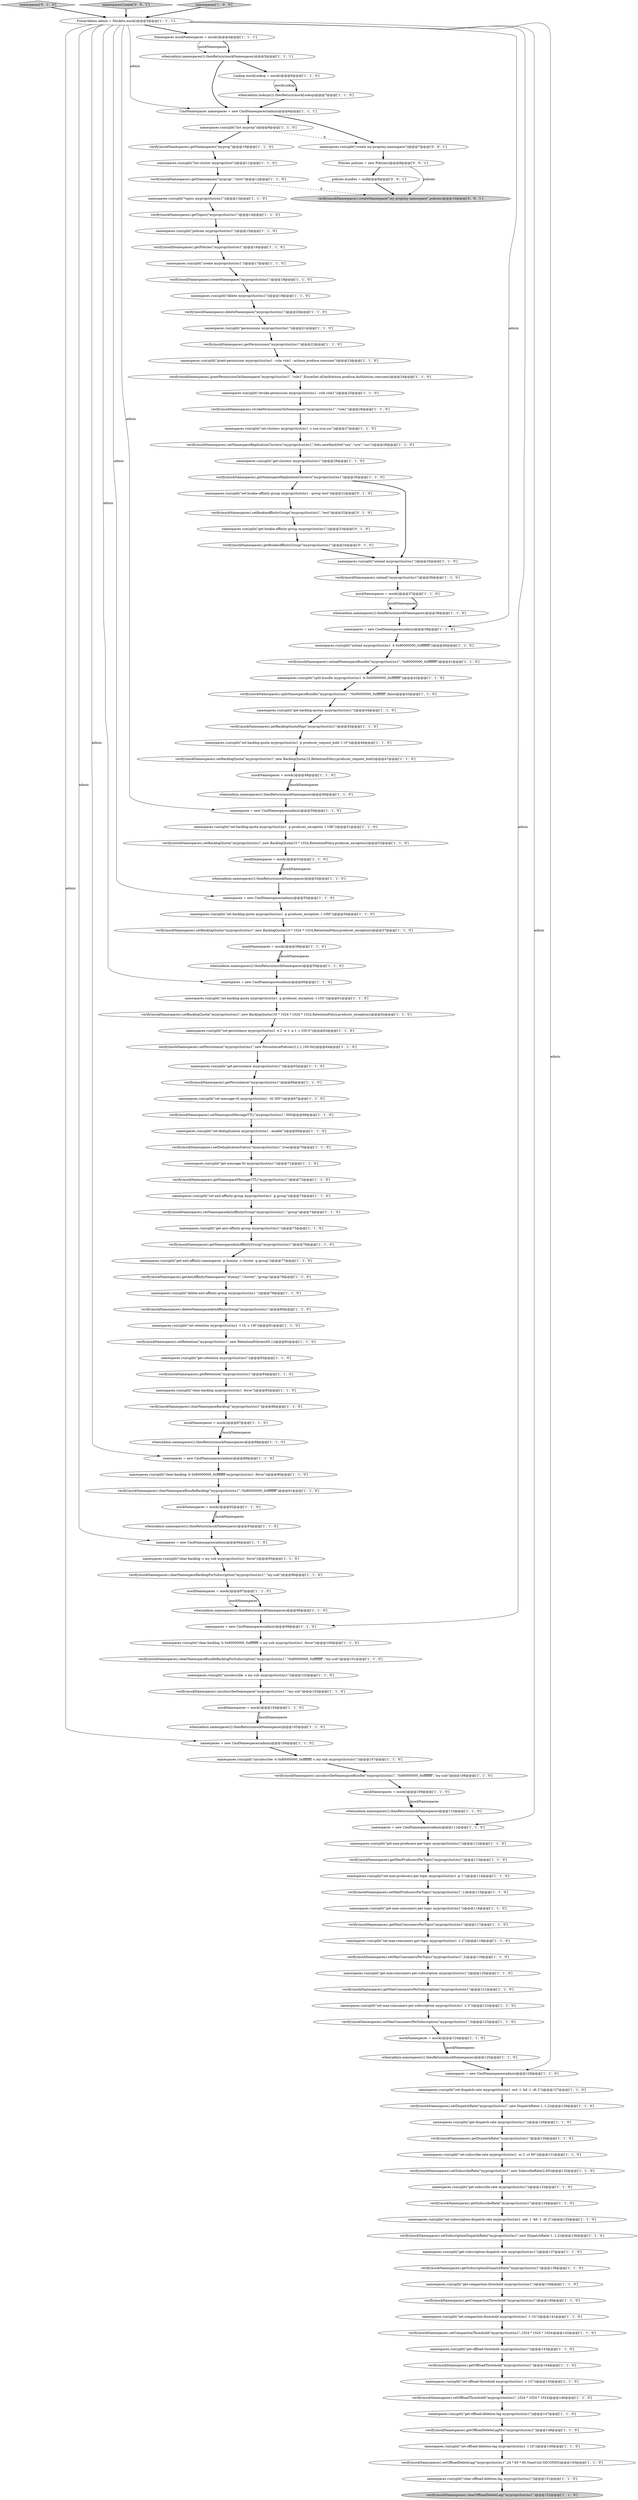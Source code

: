 digraph {
130 [style = filled, label = "namespaces.run(split(\"set-backlog-quota myprop/clust/ns1 -p producer_request_hold -l 10\"))@@@46@@@['1', '1', '0']", fillcolor = white, shape = ellipse image = "AAA0AAABBB1BBB"];
61 [style = filled, label = "namespaces.run(split(\"permissions myprop/clust/ns1\"))@@@21@@@['1', '1', '0']", fillcolor = white, shape = ellipse image = "AAA0AAABBB1BBB"];
11 [style = filled, label = "verify(mockNamespaces).setBacklogQuota(\"myprop/clust/ns1\",new BacklogQuota(10l * 1024 * 1024 * 1024,RetentionPolicy.producer_exception))@@@62@@@['1', '1', '0']", fillcolor = white, shape = ellipse image = "AAA0AAABBB1BBB"];
18 [style = filled, label = "namespaces.run(split(\"set-backlog-quota myprop/clust/ns1 -p producer_exception -l 10K\"))@@@51@@@['1', '1', '0']", fillcolor = white, shape = ellipse image = "AAA0AAABBB1BBB"];
121 [style = filled, label = "namespaces.run(split(\"unsubscribe -b 0x80000000_0xffffffff -s my-sub myprop/clust/ns1\"))@@@107@@@['1', '1', '0']", fillcolor = white, shape = ellipse image = "AAA0AAABBB1BBB"];
143 [style = filled, label = "verify(mockNamespaces).setDispatchRate(\"myprop/clust/ns1\",new DispatchRate(-1,-1,2))@@@128@@@['1', '1', '0']", fillcolor = white, shape = ellipse image = "AAA0AAABBB1BBB"];
134 [style = filled, label = "namespaces.run(split(\"unsubscribe -s my-sub myprop/clust/ns1\"))@@@102@@@['1', '1', '0']", fillcolor = white, shape = ellipse image = "AAA0AAABBB1BBB"];
63 [style = filled, label = "verify(mockNamespaces).setOffloadThreshold(\"myprop/clust/ns1\",1024 * 1024 * 1024)@@@146@@@['1', '1', '0']", fillcolor = white, shape = ellipse image = "AAA0AAABBB1BBB"];
38 [style = filled, label = "namespaces.run(split(\"get-max-consumers-per-topic myprop/clust/ns1\"))@@@116@@@['1', '1', '0']", fillcolor = white, shape = ellipse image = "AAA0AAABBB1BBB"];
70 [style = filled, label = "namespaces.run(split(\"get-subscription-dispatch-rate myprop/clust/ns1\"))@@@137@@@['1', '1', '0']", fillcolor = white, shape = ellipse image = "AAA0AAABBB1BBB"];
7 [style = filled, label = "namespaces.run(split(\"delete-anti-affinity-group myprop/clust/ns1 \"))@@@79@@@['1', '1', '0']", fillcolor = white, shape = ellipse image = "AAA0AAABBB1BBB"];
49 [style = filled, label = "when(admin.namespaces()).thenReturn(mockNamespaces)@@@98@@@['1', '1', '0']", fillcolor = white, shape = ellipse image = "AAA0AAABBB1BBB"];
125 [style = filled, label = "mockNamespaces = mock()@@@97@@@['1', '1', '0']", fillcolor = white, shape = ellipse image = "AAA0AAABBB1BBB"];
56 [style = filled, label = "namespaces.run(split(\"clear-backlog myprop/clust/ns1 -force\"))@@@85@@@['1', '1', '0']", fillcolor = white, shape = ellipse image = "AAA0AAABBB1BBB"];
111 [style = filled, label = "namespaces.run(split(\"get-backlog-quotas myprop/clust/ns1\"))@@@44@@@['1', '1', '0']", fillcolor = white, shape = ellipse image = "AAA0AAABBB1BBB"];
39 [style = filled, label = "namespaces = new CmdNamespaces(admin)@@@126@@@['1', '1', '0']", fillcolor = white, shape = ellipse image = "AAA0AAABBB1BBB"];
57 [style = filled, label = "verify(mockNamespaces).setNamespaceReplicationClusters(\"myprop/clust/ns1\",Sets.newHashSet(\"use\",\"usw\",\"usc\"))@@@28@@@['1', '1', '0']", fillcolor = white, shape = ellipse image = "AAA0AAABBB1BBB"];
141 [style = filled, label = "verify(mockNamespaces).unsubscribeNamespace(\"myprop/clust/ns1\",\"my-sub\")@@@103@@@['1', '1', '0']", fillcolor = white, shape = ellipse image = "AAA0AAABBB1BBB"];
154 [style = filled, label = "Policies policies = new Policies()@@@8@@@['0', '0', '1']", fillcolor = white, shape = ellipse image = "AAA0AAABBB3BBB"];
96 [style = filled, label = "namespaces.run(split(\"get-anti-affinity-group myprop/clust/ns1\"))@@@75@@@['1', '1', '0']", fillcolor = white, shape = ellipse image = "AAA0AAABBB1BBB"];
40 [style = filled, label = "verify(mockNamespaces).getMaxProducersPerTopic(\"myprop/clust/ns1\")@@@113@@@['1', '1', '0']", fillcolor = white, shape = ellipse image = "AAA0AAABBB1BBB"];
32 [style = filled, label = "namespaces = new CmdNamespaces(admin)@@@60@@@['1', '1', '0']", fillcolor = white, shape = ellipse image = "AAA0AAABBB1BBB"];
145 [style = filled, label = "namespaces = new CmdNamespaces(admin)@@@39@@@['1', '1', '0']", fillcolor = white, shape = ellipse image = "AAA0AAABBB1BBB"];
153 [style = filled, label = "namespaces.run(split(\"create my-prop/my-namespace\"))@@@7@@@['0', '0', '1']", fillcolor = white, shape = ellipse image = "AAA0AAABBB3BBB"];
45 [style = filled, label = "when(admin.namespaces()).thenReturn(mockNamespaces)@@@38@@@['1', '1', '0']", fillcolor = white, shape = ellipse image = "AAA0AAABBB1BBB"];
95 [style = filled, label = "namespaces.run(split(\"set-max-consumers-per-subscription myprop/clust/ns1 -c 3\"))@@@122@@@['1', '1', '0']", fillcolor = white, shape = ellipse image = "AAA0AAABBB1BBB"];
52 [style = filled, label = "verify(mockNamespaces).setDeduplicationStatus(\"myprop/clust/ns1\",true)@@@70@@@['1', '1', '0']", fillcolor = white, shape = ellipse image = "AAA0AAABBB1BBB"];
23 [style = filled, label = "mockNamespaces = mock()@@@37@@@['1', '1', '0']", fillcolor = white, shape = ellipse image = "AAA0AAABBB1BBB"];
123 [style = filled, label = "namespaces.run(split(\"create myprop/clust/ns1\"))@@@17@@@['1', '1', '0']", fillcolor = white, shape = ellipse image = "AAA0AAABBB1BBB"];
68 [style = filled, label = "verify(mockNamespaces).setNamespaceMessageTTL(\"myprop/clust/ns1\",300)@@@68@@@['1', '1', '0']", fillcolor = white, shape = ellipse image = "AAA0AAABBB1BBB"];
117 [style = filled, label = "verify(mockNamespaces).getTopics(\"myprop/clust/ns1\")@@@14@@@['1', '1', '0']", fillcolor = white, shape = ellipse image = "AAA0AAABBB1BBB"];
136 [style = filled, label = "namespaces = new CmdNamespaces(admin)@@@106@@@['1', '1', '0']", fillcolor = white, shape = ellipse image = "AAA0AAABBB1BBB"];
51 [style = filled, label = "verify(mockNamespaces).setMaxConsumersPerSubscription(\"myprop/clust/ns1\",3)@@@123@@@['1', '1', '0']", fillcolor = white, shape = ellipse image = "AAA0AAABBB1BBB"];
21 [style = filled, label = "verify(mockNamespaces).getMaxConsumersPerSubscription(\"myprop/clust/ns1\")@@@121@@@['1', '1', '0']", fillcolor = white, shape = ellipse image = "AAA0AAABBB1BBB"];
128 [style = filled, label = "verify(mockNamespaces).setMaxProducersPerTopic(\"myprop/clust/ns1\",1)@@@115@@@['1', '1', '0']", fillcolor = white, shape = ellipse image = "AAA0AAABBB1BBB"];
9 [style = filled, label = "verify(mockNamespaces).getOffloadThreshold(\"myprop/clust/ns1\")@@@144@@@['1', '1', '0']", fillcolor = white, shape = ellipse image = "AAA0AAABBB1BBB"];
131 [style = filled, label = "verify(mockNamespaces).getMaxConsumersPerTopic(\"myprop/clust/ns1\")@@@117@@@['1', '1', '0']", fillcolor = white, shape = ellipse image = "AAA0AAABBB1BBB"];
104 [style = filled, label = "verify(mockNamespaces).unload(\"myprop/clust/ns1\")@@@36@@@['1', '1', '0']", fillcolor = white, shape = ellipse image = "AAA0AAABBB1BBB"];
155 [style = filled, label = "policies.bundles = null@@@9@@@['0', '0', '1']", fillcolor = white, shape = ellipse image = "AAA0AAABBB3BBB"];
113 [style = filled, label = "namespaces.run(split(\"set-subscribe-rate myprop/clust/ns1 -sr 2 -st 60\"))@@@131@@@['1', '1', '0']", fillcolor = white, shape = ellipse image = "AAA0AAABBB1BBB"];
151 [style = filled, label = "namespaces['0', '1', '0']", fillcolor = lightgray, shape = diamond image = "AAA0AAABBB2BBB"];
72 [style = filled, label = "namespaces.run(split(\"get-clusters myprop/clust/ns1\"))@@@29@@@['1', '1', '0']", fillcolor = white, shape = ellipse image = "AAA0AAABBB1BBB"];
33 [style = filled, label = "verify(mockNamespaces).setNamespaceAntiAffinityGroup(\"myprop/clust/ns1\",\"group\")@@@74@@@['1', '1', '0']", fillcolor = white, shape = ellipse image = "AAA0AAABBB1BBB"];
91 [style = filled, label = "mockNamespaces = mock()@@@87@@@['1', '1', '0']", fillcolor = white, shape = ellipse image = "AAA0AAABBB1BBB"];
112 [style = filled, label = "namespaces.run(split(\"clear-backlog -b 0x80000000_0xffffffff myprop/clust/ns1 -force\"))@@@90@@@['1', '1', '0']", fillcolor = white, shape = ellipse image = "AAA0AAABBB1BBB"];
138 [style = filled, label = "namespaces.run(split(\"split-bundle myprop/clust/ns1 -b 0x00000000_0xffffffff\"))@@@42@@@['1', '1', '0']", fillcolor = white, shape = ellipse image = "AAA0AAABBB1BBB"];
140 [style = filled, label = "verify(mockNamespaces).setBacklogQuota(\"myprop/clust/ns1\",new BacklogQuota(10 * 1024 * 1024,RetentionPolicy.producer_exception))@@@57@@@['1', '1', '0']", fillcolor = white, shape = ellipse image = "AAA0AAABBB1BBB"];
101 [style = filled, label = "namespaces.run(split(\"set-subscription-dispatch-rate myprop/clust/ns1 -md -1 -bd -1 -dt 2\"))@@@135@@@['1', '1', '0']", fillcolor = white, shape = ellipse image = "AAA0AAABBB1BBB"];
43 [style = filled, label = "namespaces.run(split(\"clear-offload-deletion-lag myprop/clust/ns1\"))@@@151@@@['1', '1', '0']", fillcolor = white, shape = ellipse image = "AAA0AAABBB1BBB"];
137 [style = filled, label = "verify(mockNamespaces).getPersistence(\"myprop/clust/ns1\")@@@66@@@['1', '1', '0']", fillcolor = white, shape = ellipse image = "AAA0AAABBB1BBB"];
10 [style = filled, label = "namespaces.run(split(\"get-offload-threshold myprop/clust/ns1\"))@@@143@@@['1', '1', '0']", fillcolor = white, shape = ellipse image = "AAA0AAABBB1BBB"];
81 [style = filled, label = "namespaces.run(split(\"set-anti-affinity-group myprop/clust/ns1 -g group\"))@@@73@@@['1', '1', '0']", fillcolor = white, shape = ellipse image = "AAA0AAABBB1BBB"];
156 [style = filled, label = "verify(mockNamespaces).createNamespace(\"my-prop/my-namespace\",policies)@@@10@@@['0', '0', '1']", fillcolor = lightgray, shape = ellipse image = "AAA0AAABBB3BBB"];
139 [style = filled, label = "namespaces.run(split(\"get-message-ttl myprop/clust/ns1\"))@@@71@@@['1', '1', '0']", fillcolor = white, shape = ellipse image = "AAA0AAABBB1BBB"];
26 [style = filled, label = "namespaces.run(split(\"set-persistence myprop/clust/ns1 -e 2 -w 1 -a 1 -r 100.0\"))@@@63@@@['1', '1', '0']", fillcolor = white, shape = ellipse image = "AAA0AAABBB1BBB"];
142 [style = filled, label = "when(admin.namespaces()).thenReturn(mockNamespaces)@@@125@@@['1', '1', '0']", fillcolor = white, shape = ellipse image = "AAA0AAABBB1BBB"];
126 [style = filled, label = "verify(mockNamespaces).grantPermissionOnNamespace(\"myprop/clust/ns1\",\"role1\",EnumSet.of(AuthAction.produce,AuthAction.consume))@@@24@@@['1', '1', '0']", fillcolor = white, shape = ellipse image = "AAA0AAABBB1BBB"];
1 [style = filled, label = "when(admin.namespaces()).thenReturn(mockNamespaces)@@@110@@@['1', '1', '0']", fillcolor = white, shape = ellipse image = "AAA0AAABBB1BBB"];
79 [style = filled, label = "verify(mockNamespaces).getNamespaceMessageTTL(\"myprop/clust/ns1\")@@@72@@@['1', '1', '0']", fillcolor = white, shape = ellipse image = "AAA0AAABBB1BBB"];
4 [style = filled, label = "verify(mockNamespaces).setMaxConsumersPerTopic(\"myprop/clust/ns1\",2)@@@119@@@['1', '1', '0']", fillcolor = white, shape = ellipse image = "AAA0AAABBB1BBB"];
66 [style = filled, label = "namespaces.run(split(\"unload myprop/clust/ns1\"))@@@35@@@['1', '1', '0']", fillcolor = white, shape = ellipse image = "AAA0AAABBB1BBB"];
152 [style = filled, label = "namespacesCreate['0', '0', '1']", fillcolor = lightgray, shape = diamond image = "AAA0AAABBB3BBB"];
12 [style = filled, label = "mockNamespaces = mock()@@@48@@@['1', '1', '0']", fillcolor = white, shape = ellipse image = "AAA0AAABBB1BBB"];
5 [style = filled, label = "verify(mockNamespaces).getDispatchRate(\"myprop/clust/ns1\")@@@130@@@['1', '1', '0']", fillcolor = white, shape = ellipse image = "AAA0AAABBB1BBB"];
14 [style = filled, label = "PulsarAdmin admin = Mockito.mock()@@@3@@@['1', '1', '1']", fillcolor = white, shape = ellipse image = "AAA0AAABBB1BBB"];
65 [style = filled, label = "namespaces.run(split(\"set-clusters myprop/clust/ns1 -c use,usw,usc\"))@@@27@@@['1', '1', '0']", fillcolor = white, shape = ellipse image = "AAA0AAABBB1BBB"];
22 [style = filled, label = "namespaces.run(split(\"get-compaction-threshold myprop/clust/ns1\"))@@@139@@@['1', '1', '0']", fillcolor = white, shape = ellipse image = "AAA0AAABBB1BBB"];
50 [style = filled, label = "verify(mockNamespaces).unsubscribeNamespaceBundle(\"myprop/clust/ns1\",\"0x80000000_0xffffffff\",\"my-sub\")@@@108@@@['1', '1', '0']", fillcolor = white, shape = ellipse image = "AAA0AAABBB1BBB"];
74 [style = filled, label = "mockNamespaces = mock()@@@53@@@['1', '1', '0']", fillcolor = white, shape = ellipse image = "AAA0AAABBB1BBB"];
106 [style = filled, label = "verify(mockNamespaces).getOffloadDeleteLagMs(\"myprop/clust/ns1\")@@@148@@@['1', '1', '0']", fillcolor = white, shape = ellipse image = "AAA0AAABBB1BBB"];
48 [style = filled, label = "namespaces = new CmdNamespaces(admin)@@@89@@@['1', '1', '0']", fillcolor = white, shape = ellipse image = "AAA0AAABBB1BBB"];
80 [style = filled, label = "verify(mockNamespaces).setOffloadDeleteLag(\"myprop/clust/ns1\",24 * 60 * 60,TimeUnit.SECONDS)@@@150@@@['1', '1', '0']", fillcolor = white, shape = ellipse image = "AAA0AAABBB1BBB"];
119 [style = filled, label = "namespaces.run(split(\"set-compaction-threshold myprop/clust/ns1 -t 1G\"))@@@141@@@['1', '1', '0']", fillcolor = white, shape = ellipse image = "AAA0AAABBB1BBB"];
54 [style = filled, label = "namespaces.run(split(\"get-persistence myprop/clust/ns1\"))@@@65@@@['1', '1', '0']", fillcolor = white, shape = ellipse image = "AAA0AAABBB1BBB"];
29 [style = filled, label = "verify(mockNamespaces).getPermissions(\"myprop/clust/ns1\")@@@22@@@['1', '1', '0']", fillcolor = white, shape = ellipse image = "AAA0AAABBB1BBB"];
58 [style = filled, label = "verify(mockNamespaces).getCompactionThreshold(\"myprop/clust/ns1\")@@@140@@@['1', '1', '0']", fillcolor = white, shape = ellipse image = "AAA0AAABBB1BBB"];
71 [style = filled, label = "verify(mockNamespaces).getPolicies(\"myprop/clust/ns1\")@@@16@@@['1', '1', '0']", fillcolor = white, shape = ellipse image = "AAA0AAABBB1BBB"];
37 [style = filled, label = "verify(mockNamespaces).setRetention(\"myprop/clust/ns1\",new RetentionPolicies(60,1))@@@82@@@['1', '1', '0']", fillcolor = white, shape = ellipse image = "AAA0AAABBB1BBB"];
93 [style = filled, label = "verify(mockNamespaces).getSubscriptionDispatchRate(\"myprop/clust/ns1\")@@@138@@@['1', '1', '0']", fillcolor = white, shape = ellipse image = "AAA0AAABBB1BBB"];
148 [style = filled, label = "verify(mockNamespaces).setBookieAffinityGroup(\"myprop/clust/ns1\",\"test\")@@@32@@@['0', '1', '0']", fillcolor = white, shape = ellipse image = "AAA1AAABBB2BBB"];
118 [style = filled, label = "namespaces = new CmdNamespaces(admin)@@@111@@@['1', '1', '0']", fillcolor = white, shape = ellipse image = "AAA0AAABBB1BBB"];
41 [style = filled, label = "when(admin.lookups()).thenReturn(mockLookup)@@@7@@@['1', '1', '0']", fillcolor = white, shape = ellipse image = "AAA0AAABBB1BBB"];
150 [style = filled, label = "namespaces.run(split(\"set-bookie-affinity-group myprop/clust/ns1 --group test\"))@@@31@@@['0', '1', '0']", fillcolor = white, shape = ellipse image = "AAA1AAABBB2BBB"];
31 [style = filled, label = "namespaces = new CmdNamespaces(admin)@@@99@@@['1', '1', '0']", fillcolor = white, shape = ellipse image = "AAA0AAABBB1BBB"];
120 [style = filled, label = "namespaces.run(split(\"set-retention myprop/clust/ns1 -t 1h -s 1M\"))@@@81@@@['1', '1', '0']", fillcolor = white, shape = ellipse image = "AAA0AAABBB1BBB"];
3 [style = filled, label = "verify(mockNamespaces).getNamespaces(\"myprop\")@@@10@@@['1', '1', '0']", fillcolor = white, shape = ellipse image = "AAA0AAABBB1BBB"];
83 [style = filled, label = "namespaces.run(split(\"get-dispatch-rate myprop/clust/ns1\"))@@@129@@@['1', '1', '0']", fillcolor = white, shape = ellipse image = "AAA0AAABBB1BBB"];
127 [style = filled, label = "namespaces.run(split(\"set-deduplication myprop/clust/ns1 --enable\"))@@@69@@@['1', '1', '0']", fillcolor = white, shape = ellipse image = "AAA0AAABBB1BBB"];
25 [style = filled, label = "namespaces.run(split(\"set-backlog-quota myprop/clust/ns1 -p producer_exception -l 10G\"))@@@61@@@['1', '1', '0']", fillcolor = white, shape = ellipse image = "AAA0AAABBB1BBB"];
94 [style = filled, label = "verify(mockNamespaces).setBacklogQuota(\"myprop/clust/ns1\",new BacklogQuota(10,RetentionPolicy.producer_request_hold))@@@47@@@['1', '1', '0']", fillcolor = white, shape = ellipse image = "AAA0AAABBB1BBB"];
19 [style = filled, label = "namespaces.run(split(\"set-max-producers-per-topic myprop/clust/ns1 -p 1\"))@@@114@@@['1', '1', '0']", fillcolor = white, shape = ellipse image = "AAA0AAABBB1BBB"];
105 [style = filled, label = "verify(mockNamespaces).deleteNamespaceAntiAffinityGroup(\"myprop/clust/ns1\")@@@80@@@['1', '1', '0']", fillcolor = white, shape = ellipse image = "AAA0AAABBB1BBB"];
90 [style = filled, label = "namespaces.run(split(\"grant-permission myprop/clust/ns1 --role role1 --actions produce,consume\"))@@@23@@@['1', '1', '0']", fillcolor = white, shape = ellipse image = "AAA0AAABBB1BBB"];
42 [style = filled, label = "mockNamespaces = mock()@@@58@@@['1', '1', '0']", fillcolor = white, shape = ellipse image = "AAA0AAABBB1BBB"];
124 [style = filled, label = "when(admin.namespaces()).thenReturn(mockNamespaces)@@@105@@@['1', '1', '0']", fillcolor = white, shape = ellipse image = "AAA0AAABBB1BBB"];
97 [style = filled, label = "verify(mockNamespaces).clearOffloadDeleteLag(\"myprop/clust/ns1\")@@@152@@@['1', '1', '0']", fillcolor = lightgray, shape = ellipse image = "AAA0AAABBB1BBB"];
115 [style = filled, label = "verify(mockNamespaces).getRetention(\"myprop/clust/ns1\")@@@84@@@['1', '1', '0']", fillcolor = white, shape = ellipse image = "AAA0AAABBB1BBB"];
116 [style = filled, label = "verify(mockNamespaces).unloadNamespaceBundle(\"myprop/clust/ns1\",\"0x80000000_0xffffffff\")@@@41@@@['1', '1', '0']", fillcolor = white, shape = ellipse image = "AAA0AAABBB1BBB"];
27 [style = filled, label = "namespaces.run(split(\"get-offload-deletion-lag myprop/clust/ns1\"))@@@147@@@['1', '1', '0']", fillcolor = white, shape = ellipse image = "AAA0AAABBB1BBB"];
78 [style = filled, label = "when(admin.namespaces()).thenReturn(mockNamespaces)@@@59@@@['1', '1', '0']", fillcolor = white, shape = ellipse image = "AAA0AAABBB1BBB"];
114 [style = filled, label = "namespaces['1', '0', '0']", fillcolor = lightgray, shape = diamond image = "AAA0AAABBB1BBB"];
147 [style = filled, label = "namespaces.run(split(\"get-bookie-affinity-group myprop/clust/ns1\"))@@@33@@@['0', '1', '0']", fillcolor = white, shape = ellipse image = "AAA1AAABBB2BBB"];
92 [style = filled, label = "namespaces.run(split(\"clear-backlog -b 0x80000000_0xffffffff -s my-sub myprop/clust/ns1 -force\"))@@@100@@@['1', '1', '0']", fillcolor = white, shape = ellipse image = "AAA0AAABBB1BBB"];
107 [style = filled, label = "namespaces.run(split(\"set-backlog-quota myprop/clust/ns1 -p producer_exception -l 10M\"))@@@56@@@['1', '1', '0']", fillcolor = white, shape = ellipse image = "AAA0AAABBB1BBB"];
149 [style = filled, label = "verify(mockNamespaces).getBookieAffinityGroup(\"myprop/clust/ns1\")@@@34@@@['0', '1', '0']", fillcolor = white, shape = ellipse image = "AAA1AAABBB2BBB"];
103 [style = filled, label = "verify(mockNamespaces).deleteNamespace(\"myprop/clust/ns1\")@@@20@@@['1', '1', '0']", fillcolor = white, shape = ellipse image = "AAA0AAABBB1BBB"];
146 [style = filled, label = "verify(mockNamespaces).setSubscriptionDispatchRate(\"myprop/clust/ns1\",new DispatchRate(-1,-1,2))@@@136@@@['1', '1', '0']", fillcolor = white, shape = ellipse image = "AAA0AAABBB1BBB"];
122 [style = filled, label = "namespaces.run(split(\"topics myprop/clust/ns1\"))@@@13@@@['1', '1', '0']", fillcolor = white, shape = ellipse image = "AAA0AAABBB1BBB"];
24 [style = filled, label = "namespaces = new CmdNamespaces(admin)@@@55@@@['1', '1', '0']", fillcolor = white, shape = ellipse image = "AAA0AAABBB1BBB"];
110 [style = filled, label = "namespaces.run(split(\"policies myprop/clust/ns1\"))@@@15@@@['1', '1', '0']", fillcolor = white, shape = ellipse image = "AAA0AAABBB1BBB"];
8 [style = filled, label = "mockNamespaces = mock()@@@104@@@['1', '1', '0']", fillcolor = white, shape = ellipse image = "AAA0AAABBB1BBB"];
28 [style = filled, label = "verify(mockNamespaces).createNamespace(\"myprop/clust/ns1\")@@@18@@@['1', '1', '0']", fillcolor = white, shape = ellipse image = "AAA0AAABBB1BBB"];
13 [style = filled, label = "when(admin.namespaces()).thenReturn(mockNamespaces)@@@49@@@['1', '1', '0']", fillcolor = white, shape = ellipse image = "AAA0AAABBB1BBB"];
76 [style = filled, label = "namespaces.run(split(\"get-subscribe-rate myprop/clust/ns1\"))@@@133@@@['1', '1', '0']", fillcolor = white, shape = ellipse image = "AAA0AAABBB1BBB"];
144 [style = filled, label = "verify(mockNamespaces).setBacklogQuota(\"myprop/clust/ns1\",new BacklogQuota(10 * 1024,RetentionPolicy.producer_exception))@@@52@@@['1', '1', '0']", fillcolor = white, shape = ellipse image = "AAA0AAABBB1BBB"];
60 [style = filled, label = "CmdNamespaces namespaces = new CmdNamespaces(admin)@@@6@@@['1', '1', '1']", fillcolor = white, shape = ellipse image = "AAA0AAABBB1BBB"];
30 [style = filled, label = "mockNamespaces = mock()@@@92@@@['1', '1', '0']", fillcolor = white, shape = ellipse image = "AAA0AAABBB1BBB"];
17 [style = filled, label = "verify(mockNamespaces).getNamespaceReplicationClusters(\"myprop/clust/ns1\")@@@30@@@['1', '1', '0']", fillcolor = white, shape = ellipse image = "AAA0AAABBB1BBB"];
36 [style = filled, label = "namespaces.run(split(\"set-message-ttl myprop/clust/ns1 -ttl 300\"))@@@67@@@['1', '1', '0']", fillcolor = white, shape = ellipse image = "AAA0AAABBB1BBB"];
53 [style = filled, label = "namespaces.run(split(\"get-max-consumers-per-subscription myprop/clust/ns1\"))@@@120@@@['1', '1', '0']", fillcolor = white, shape = ellipse image = "AAA0AAABBB1BBB"];
85 [style = filled, label = "verify(mockNamespaces).setSubscribeRate(\"myprop/clust/ns1\",new SubscribeRate(2,60))@@@132@@@['1', '1', '0']", fillcolor = white, shape = ellipse image = "AAA0AAABBB1BBB"];
87 [style = filled, label = "namespaces.run(split(\"clear-backlog -s my-sub myprop/clust/ns1 -force\"))@@@95@@@['1', '1', '0']", fillcolor = white, shape = ellipse image = "AAA0AAABBB1BBB"];
102 [style = filled, label = "namespaces.run(split(\"delete myprop/clust/ns1\"))@@@19@@@['1', '1', '0']", fillcolor = white, shape = ellipse image = "AAA0AAABBB1BBB"];
59 [style = filled, label = "namespaces = new CmdNamespaces(admin)@@@94@@@['1', '1', '0']", fillcolor = white, shape = ellipse image = "AAA0AAABBB1BBB"];
47 [style = filled, label = "namespaces.run(split(\"set-max-consumers-per-topic myprop/clust/ns1 -c 2\"))@@@118@@@['1', '1', '0']", fillcolor = white, shape = ellipse image = "AAA0AAABBB1BBB"];
62 [style = filled, label = "verify(mockNamespaces).getNamespaceAntiAffinityGroup(\"myprop/clust/ns1\")@@@76@@@['1', '1', '0']", fillcolor = white, shape = ellipse image = "AAA0AAABBB1BBB"];
98 [style = filled, label = "Namespaces mockNamespaces = mock()@@@4@@@['1', '1', '1']", fillcolor = white, shape = ellipse image = "AAA0AAABBB1BBB"];
16 [style = filled, label = "namespaces.run(split(\"list myprop\"))@@@9@@@['1', '1', '0']", fillcolor = white, shape = ellipse image = "AAA0AAABBB1BBB"];
69 [style = filled, label = "when(admin.namespaces()).thenReturn(mockNamespaces)@@@93@@@['1', '1', '0']", fillcolor = white, shape = ellipse image = "AAA0AAABBB1BBB"];
64 [style = filled, label = "verify(mockNamespaces).revokePermissionsOnNamespace(\"myprop/clust/ns1\",\"role1\")@@@26@@@['1', '1', '0']", fillcolor = white, shape = ellipse image = "AAA0AAABBB1BBB"];
67 [style = filled, label = "verify(mockNamespaces).splitNamespaceBundle(\"myprop/clust/ns1\",\"0x00000000_0xffffffff\",false)@@@43@@@['1', '1', '0']", fillcolor = white, shape = ellipse image = "AAA0AAABBB1BBB"];
86 [style = filled, label = "verify(mockNamespaces).getSubscribeRate(\"myprop/clust/ns1\")@@@134@@@['1', '1', '0']", fillcolor = white, shape = ellipse image = "AAA0AAABBB1BBB"];
20 [style = filled, label = "namespaces.run(split(\"get-max-producers-per-topic myprop/clust/ns1\"))@@@112@@@['1', '1', '0']", fillcolor = white, shape = ellipse image = "AAA0AAABBB1BBB"];
77 [style = filled, label = "mockNamespaces = mock()@@@124@@@['1', '1', '0']", fillcolor = white, shape = ellipse image = "AAA0AAABBB1BBB"];
6 [style = filled, label = "verify(mockNamespaces).getBacklogQuotaMap(\"myprop/clust/ns1\")@@@45@@@['1', '1', '0']", fillcolor = white, shape = ellipse image = "AAA0AAABBB1BBB"];
88 [style = filled, label = "namespaces.run(split(\"get-anti-affinity-namespaces -p dummy -c cluster -g group\"))@@@77@@@['1', '1', '0']", fillcolor = white, shape = ellipse image = "AAA0AAABBB1BBB"];
82 [style = filled, label = "mockNamespaces = mock()@@@109@@@['1', '1', '0']", fillcolor = white, shape = ellipse image = "AAA0AAABBB1BBB"];
99 [style = filled, label = "namespaces.run(split(\"set-offload-threshold myprop/clust/ns1 -s 1G\"))@@@145@@@['1', '1', '0']", fillcolor = white, shape = ellipse image = "AAA0AAABBB1BBB"];
15 [style = filled, label = "namespaces.run(split(\"get-retention myprop/clust/ns1\"))@@@83@@@['1', '1', '0']", fillcolor = white, shape = ellipse image = "AAA0AAABBB1BBB"];
75 [style = filled, label = "verify(mockNamespaces).clearNamespaceBacklog(\"myprop/clust/ns1\")@@@86@@@['1', '1', '0']", fillcolor = white, shape = ellipse image = "AAA0AAABBB1BBB"];
34 [style = filled, label = "namespaces.run(split(\"unload myprop/clust/ns1 -b 0x80000000_0xffffffff\"))@@@40@@@['1', '1', '0']", fillcolor = white, shape = ellipse image = "AAA0AAABBB1BBB"];
46 [style = filled, label = "verify(mockNamespaces).clearNamespaceBundleBacklogForSubscription(\"myprop/clust/ns1\",\"0x80000000_0xffffffff\",\"my-sub\")@@@101@@@['1', '1', '0']", fillcolor = white, shape = ellipse image = "AAA0AAABBB1BBB"];
73 [style = filled, label = "namespaces.run(split(\"revoke-permission myprop/clust/ns1 --role role1\"))@@@25@@@['1', '1', '0']", fillcolor = white, shape = ellipse image = "AAA0AAABBB1BBB"];
100 [style = filled, label = "when(admin.namespaces()).thenReturn(mockNamespaces)@@@5@@@['1', '1', '1']", fillcolor = white, shape = ellipse image = "AAA0AAABBB1BBB"];
132 [style = filled, label = "verify(mockNamespaces).setCompactionThreshold(\"myprop/clust/ns1\",1024 * 1024 * 1024)@@@142@@@['1', '1', '0']", fillcolor = white, shape = ellipse image = "AAA0AAABBB1BBB"];
89 [style = filled, label = "namespaces.run(split(\"set-dispatch-rate myprop/clust/ns1 -md -1 -bd -1 -dt 2\"))@@@127@@@['1', '1', '0']", fillcolor = white, shape = ellipse image = "AAA0AAABBB1BBB"];
135 [style = filled, label = "verify(mockNamespaces).setPersistence(\"myprop/clust/ns1\",new PersistencePolicies(2,1,1,100.0d))@@@64@@@['1', '1', '0']", fillcolor = white, shape = ellipse image = "AAA0AAABBB1BBB"];
2 [style = filled, label = "namespaces = new CmdNamespaces(admin)@@@50@@@['1', '1', '0']", fillcolor = white, shape = ellipse image = "AAA0AAABBB1BBB"];
129 [style = filled, label = "when(admin.namespaces()).thenReturn(mockNamespaces)@@@88@@@['1', '1', '0']", fillcolor = white, shape = ellipse image = "AAA0AAABBB1BBB"];
44 [style = filled, label = "verify(mockNamespaces).getNamespaces(\"myprop\",\"clust\")@@@12@@@['1', '1', '0']", fillcolor = white, shape = ellipse image = "AAA0AAABBB1BBB"];
109 [style = filled, label = "namespaces.run(split(\"list-cluster myprop/clust\"))@@@11@@@['1', '1', '0']", fillcolor = white, shape = ellipse image = "AAA0AAABBB1BBB"];
0 [style = filled, label = "Lookup mockLookup = mock()@@@6@@@['1', '1', '0']", fillcolor = white, shape = ellipse image = "AAA0AAABBB1BBB"];
55 [style = filled, label = "verify(mockNamespaces).getAntiAffinityNamespaces(\"dummy\",\"cluster\",\"group\")@@@78@@@['1', '1', '0']", fillcolor = white, shape = ellipse image = "AAA0AAABBB1BBB"];
108 [style = filled, label = "namespaces.run(split(\"set-offload-deletion-lag myprop/clust/ns1 -l 1d\"))@@@149@@@['1', '1', '0']", fillcolor = white, shape = ellipse image = "AAA0AAABBB1BBB"];
35 [style = filled, label = "when(admin.namespaces()).thenReturn(mockNamespaces)@@@54@@@['1', '1', '0']", fillcolor = white, shape = ellipse image = "AAA0AAABBB1BBB"];
133 [style = filled, label = "verify(mockNamespaces).clearNamespaceBundleBacklog(\"myprop/clust/ns1\",\"0x80000000_0xffffffff\")@@@91@@@['1', '1', '0']", fillcolor = white, shape = ellipse image = "AAA0AAABBB1BBB"];
84 [style = filled, label = "verify(mockNamespaces).clearNamespaceBacklogForSubscription(\"myprop/clust/ns1\",\"my-sub\")@@@96@@@['1', '1', '0']", fillcolor = white, shape = ellipse image = "AAA0AAABBB1BBB"];
85->76 [style = bold, label=""];
19->128 [style = bold, label=""];
8->124 [style = solid, label="mockNamespaces"];
153->154 [style = bold, label=""];
89->143 [style = bold, label=""];
28->102 [style = bold, label=""];
152->14 [style = bold, label=""];
61->29 [style = bold, label=""];
26->135 [style = bold, label=""];
60->16 [style = bold, label=""];
62->88 [style = bold, label=""];
150->148 [style = bold, label=""];
39->89 [style = bold, label=""];
123->28 [style = bold, label=""];
144->74 [style = bold, label=""];
131->47 [style = bold, label=""];
83->5 [style = bold, label=""];
100->0 [style = bold, label=""];
124->136 [style = bold, label=""];
59->87 [style = bold, label=""];
128->38 [style = bold, label=""];
12->13 [style = solid, label="mockNamespaces"];
30->69 [style = solid, label="mockNamespaces"];
0->41 [style = solid, label="mockLookup"];
142->39 [style = bold, label=""];
65->57 [style = bold, label=""];
70->93 [style = bold, label=""];
125->49 [style = solid, label="mockNamespaces"];
154->155 [style = bold, label=""];
64->65 [style = bold, label=""];
77->142 [style = solid, label="mockNamespaces"];
88->55 [style = bold, label=""];
49->31 [style = bold, label=""];
140->42 [style = bold, label=""];
130->94 [style = bold, label=""];
114->14 [style = bold, label=""];
127->52 [style = bold, label=""];
47->4 [style = bold, label=""];
74->35 [style = bold, label=""];
129->48 [style = bold, label=""];
45->145 [style = bold, label=""];
60->153 [style = bold, label=""];
75->91 [style = bold, label=""];
132->10 [style = bold, label=""];
3->109 [style = bold, label=""];
141->8 [style = bold, label=""];
77->142 [style = bold, label=""];
23->45 [style = solid, label="mockNamespaces"];
11->26 [style = bold, label=""];
137->36 [style = bold, label=""];
14->59 [style = solid, label="admin"];
92->46 [style = bold, label=""];
146->70 [style = bold, label=""];
36->68 [style = bold, label=""];
5->113 [style = bold, label=""];
58->119 [style = bold, label=""];
79->81 [style = bold, label=""];
134->141 [style = bold, label=""];
12->13 [style = bold, label=""];
82->1 [style = bold, label=""];
119->132 [style = bold, label=""];
33->96 [style = bold, label=""];
22->58 [style = bold, label=""];
14->98 [style = bold, label=""];
41->60 [style = bold, label=""];
69->59 [style = bold, label=""];
113->85 [style = bold, label=""];
99->63 [style = bold, label=""];
16->153 [style = dashed, label="0"];
55->7 [style = bold, label=""];
117->110 [style = bold, label=""];
44->156 [style = dashed, label="0"];
104->23 [style = bold, label=""];
42->78 [style = solid, label="mockNamespaces"];
7->105 [style = bold, label=""];
14->136 [style = solid, label="admin"];
147->149 [style = bold, label=""];
111->6 [style = bold, label=""];
76->86 [style = bold, label=""];
6->130 [style = bold, label=""];
81->33 [style = bold, label=""];
135->54 [style = bold, label=""];
133->30 [style = bold, label=""];
95->51 [style = bold, label=""];
57->72 [style = bold, label=""];
14->145 [style = solid, label="admin"];
118->20 [style = bold, label=""];
31->92 [style = bold, label=""];
138->67 [style = bold, label=""];
149->66 [style = bold, label=""];
8->124 [style = bold, label=""];
143->83 [style = bold, label=""];
94->12 [style = bold, label=""];
23->45 [style = bold, label=""];
112->133 [style = bold, label=""];
103->61 [style = bold, label=""];
21->95 [style = bold, label=""];
14->60 [style = solid, label="admin"];
42->78 [style = bold, label=""];
139->79 [style = bold, label=""];
17->150 [style = bold, label=""];
14->31 [style = solid, label="admin"];
72->17 [style = bold, label=""];
66->104 [style = bold, label=""];
126->73 [style = bold, label=""];
38->131 [style = bold, label=""];
145->34 [style = bold, label=""];
17->66 [style = bold, label=""];
32->25 [style = bold, label=""];
148->147 [style = bold, label=""];
154->156 [style = solid, label="policies"];
16->3 [style = bold, label=""];
98->100 [style = bold, label=""];
71->123 [style = bold, label=""];
46->134 [style = bold, label=""];
29->90 [style = bold, label=""];
107->140 [style = bold, label=""];
44->122 [style = bold, label=""];
18->144 [style = bold, label=""];
37->15 [style = bold, label=""];
91->129 [style = bold, label=""];
4->53 [style = bold, label=""];
68->127 [style = bold, label=""];
35->24 [style = bold, label=""];
67->111 [style = bold, label=""];
106->108 [style = bold, label=""];
43->97 [style = bold, label=""];
14->39 [style = solid, label="admin"];
50->82 [style = bold, label=""];
87->84 [style = bold, label=""];
1->118 [style = bold, label=""];
53->21 [style = bold, label=""];
116->138 [style = bold, label=""];
93->22 [style = bold, label=""];
98->100 [style = solid, label="mockNamespaces"];
52->139 [style = bold, label=""];
80->43 [style = bold, label=""];
101->146 [style = bold, label=""];
82->1 [style = solid, label="mockNamespaces"];
125->49 [style = bold, label=""];
100->60 [style = bold, label=""];
14->48 [style = solid, label="admin"];
122->117 [style = bold, label=""];
10->9 [style = bold, label=""];
14->2 [style = solid, label="admin"];
78->32 [style = bold, label=""];
15->115 [style = bold, label=""];
105->120 [style = bold, label=""];
120->37 [style = bold, label=""];
151->14 [style = bold, label=""];
54->137 [style = bold, label=""];
136->121 [style = bold, label=""];
90->126 [style = bold, label=""];
102->103 [style = bold, label=""];
24->107 [style = bold, label=""];
25->11 [style = bold, label=""];
86->101 [style = bold, label=""];
155->156 [style = bold, label=""];
14->32 [style = solid, label="admin"];
2->18 [style = bold, label=""];
91->129 [style = solid, label="mockNamespaces"];
9->99 [style = bold, label=""];
74->35 [style = solid, label="mockNamespaces"];
14->24 [style = solid, label="admin"];
14->118 [style = solid, label="admin"];
110->71 [style = bold, label=""];
48->112 [style = bold, label=""];
63->27 [style = bold, label=""];
115->56 [style = bold, label=""];
27->106 [style = bold, label=""];
51->77 [style = bold, label=""];
56->75 [style = bold, label=""];
108->80 [style = bold, label=""];
40->19 [style = bold, label=""];
109->44 [style = bold, label=""];
84->125 [style = bold, label=""];
73->64 [style = bold, label=""];
13->2 [style = bold, label=""];
0->41 [style = bold, label=""];
34->116 [style = bold, label=""];
121->50 [style = bold, label=""];
20->40 [style = bold, label=""];
96->62 [style = bold, label=""];
30->69 [style = bold, label=""];
}
